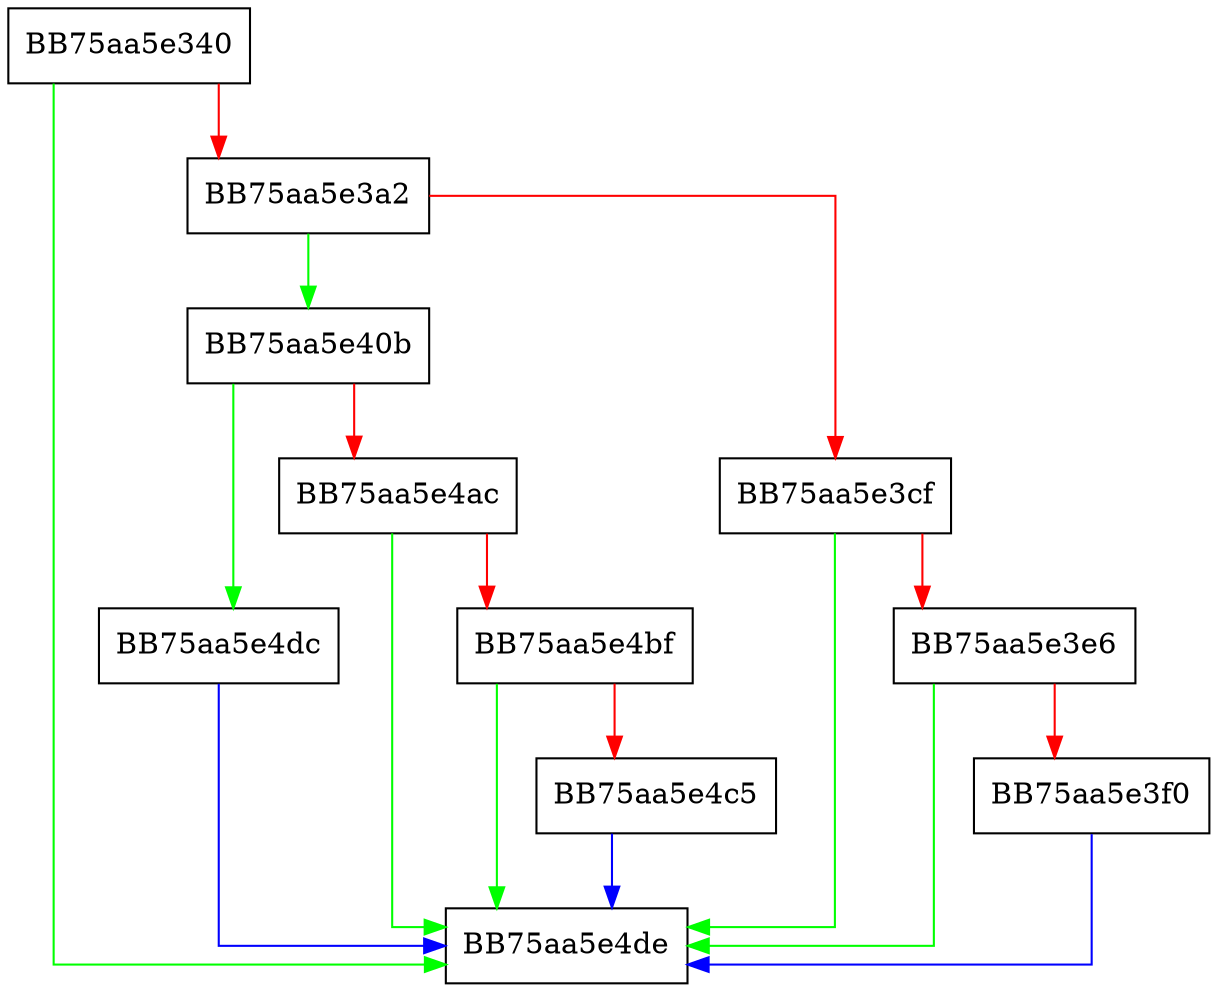 digraph LzmaDecompress {
  node [shape="box"];
  graph [splines=ortho];
  BB75aa5e340 -> BB75aa5e4de [color="green"];
  BB75aa5e340 -> BB75aa5e3a2 [color="red"];
  BB75aa5e3a2 -> BB75aa5e40b [color="green"];
  BB75aa5e3a2 -> BB75aa5e3cf [color="red"];
  BB75aa5e3cf -> BB75aa5e4de [color="green"];
  BB75aa5e3cf -> BB75aa5e3e6 [color="red"];
  BB75aa5e3e6 -> BB75aa5e4de [color="green"];
  BB75aa5e3e6 -> BB75aa5e3f0 [color="red"];
  BB75aa5e3f0 -> BB75aa5e4de [color="blue"];
  BB75aa5e40b -> BB75aa5e4dc [color="green"];
  BB75aa5e40b -> BB75aa5e4ac [color="red"];
  BB75aa5e4ac -> BB75aa5e4de [color="green"];
  BB75aa5e4ac -> BB75aa5e4bf [color="red"];
  BB75aa5e4bf -> BB75aa5e4de [color="green"];
  BB75aa5e4bf -> BB75aa5e4c5 [color="red"];
  BB75aa5e4c5 -> BB75aa5e4de [color="blue"];
  BB75aa5e4dc -> BB75aa5e4de [color="blue"];
}